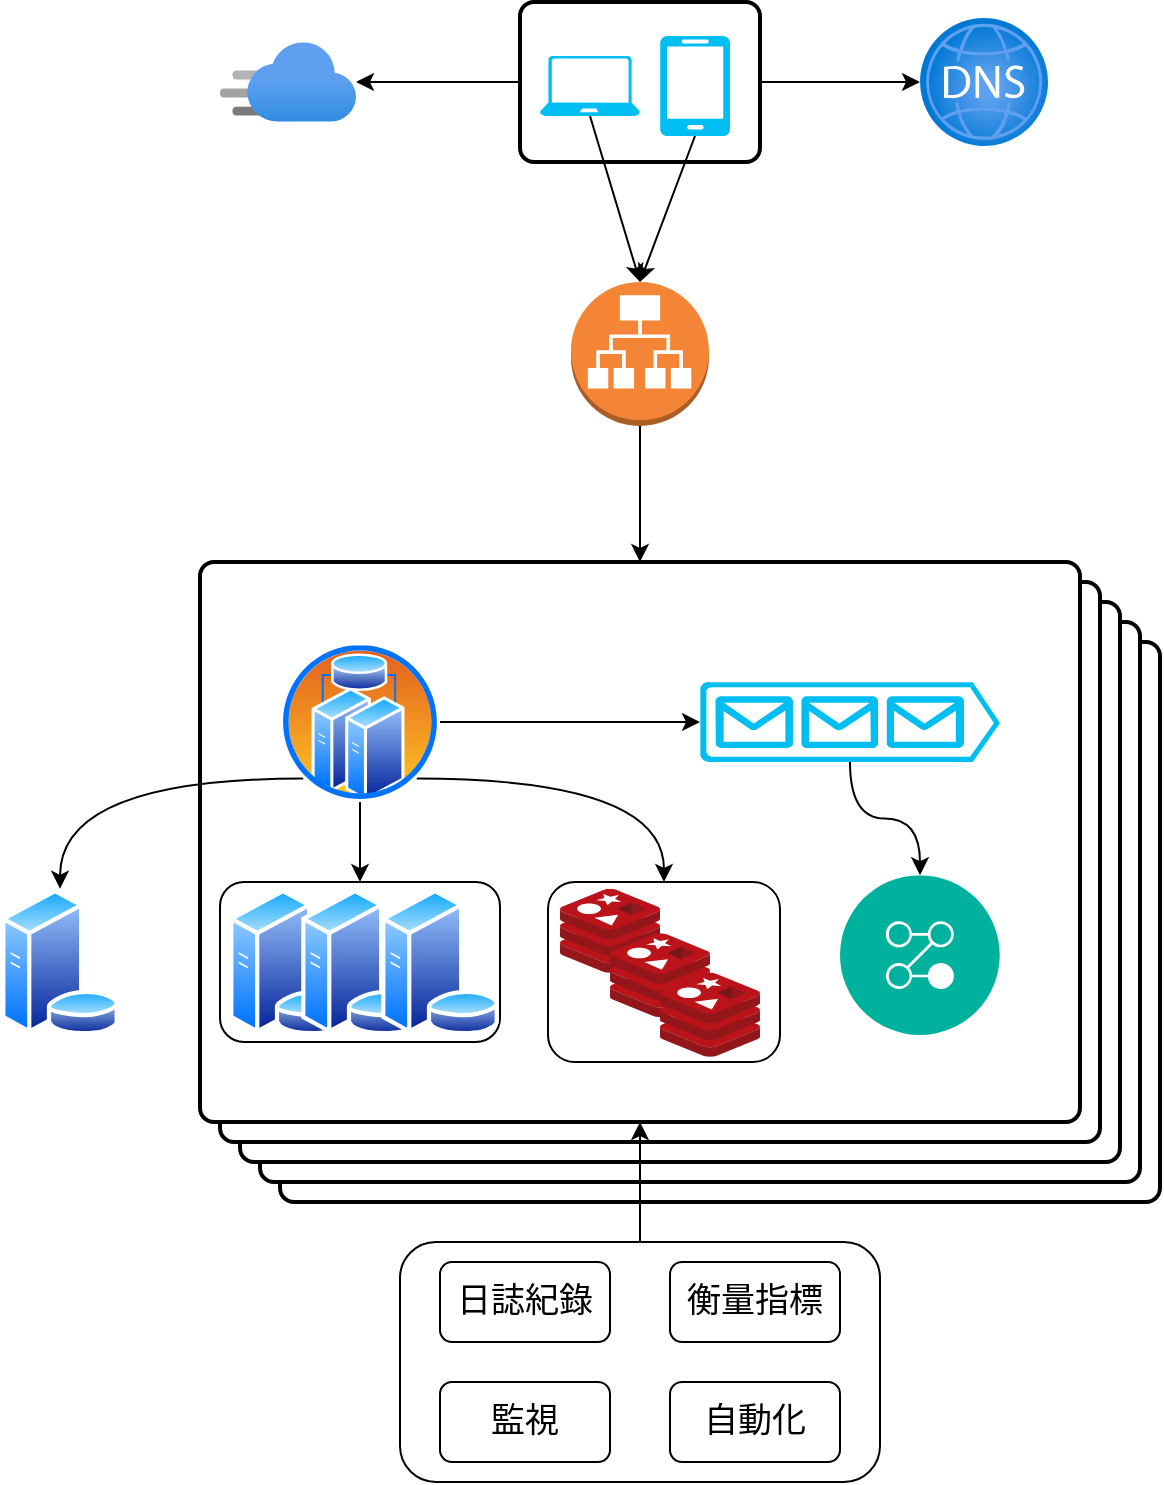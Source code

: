 <mxfile version="20.3.0" type="device"><diagram id="-lNawPOkEclW_R4DwCeI" name="第1頁"><mxGraphModel dx="858" dy="566" grid="1" gridSize="10" guides="1" tooltips="1" connect="1" arrows="1" fold="1" page="1" pageScale="1" pageWidth="827" pageHeight="1169" math="0" shadow="0"><root><mxCell id="0"/><mxCell id="1" parent="0"/><mxCell id="4SZuhqFZHOafdJlo6rXH-4" value="" style="rounded=1;whiteSpace=wrap;html=1;absoluteArcSize=1;arcSize=14;strokeWidth=2;" vertex="1" parent="1"><mxGeometry x="260" y="400" width="440" height="280" as="geometry"/></mxCell><mxCell id="4SZuhqFZHOafdJlo6rXH-3" value="" style="rounded=1;whiteSpace=wrap;html=1;absoluteArcSize=1;arcSize=14;strokeWidth=2;" vertex="1" parent="1"><mxGeometry x="250" y="390" width="440" height="280" as="geometry"/></mxCell><mxCell id="4SZuhqFZHOafdJlo6rXH-2" value="" style="rounded=1;whiteSpace=wrap;html=1;absoluteArcSize=1;arcSize=14;strokeWidth=2;" vertex="1" parent="1"><mxGeometry x="240" y="380" width="440" height="280" as="geometry"/></mxCell><mxCell id="4SZuhqFZHOafdJlo6rXH-1" value="" style="rounded=1;whiteSpace=wrap;html=1;absoluteArcSize=1;arcSize=14;strokeWidth=2;" vertex="1" parent="1"><mxGeometry x="230" y="370" width="440" height="280" as="geometry"/></mxCell><mxCell id="g9gYidOIiPqznqBxDtvG-24" value="" style="rounded=1;whiteSpace=wrap;html=1;absoluteArcSize=1;arcSize=14;strokeWidth=2;" parent="1" vertex="1"><mxGeometry x="220" y="360" width="440" height="280" as="geometry"/></mxCell><mxCell id="g9gYidOIiPqznqBxDtvG-1" value="" style="aspect=fixed;html=1;points=[];align=center;image;fontSize=12;image=img/lib/azure2/networking/DNS_Zones.svg;" parent="1" vertex="1"><mxGeometry x="580" y="88" width="64" height="64" as="geometry"/></mxCell><mxCell id="g9gYidOIiPqznqBxDtvG-2" value="" style="rounded=1;whiteSpace=wrap;html=1;absoluteArcSize=1;arcSize=14;strokeWidth=2;" parent="1" vertex="1"><mxGeometry x="380" y="80" width="120" height="80" as="geometry"/></mxCell><mxCell id="g9gYidOIiPqznqBxDtvG-3" value="" style="verticalLabelPosition=bottom;html=1;verticalAlign=top;align=center;strokeColor=none;fillColor=#00BEF2;shape=mxgraph.azure.mobile;pointerEvents=1;" parent="1" vertex="1"><mxGeometry x="450" y="97" width="35" height="50" as="geometry"/></mxCell><mxCell id="g9gYidOIiPqznqBxDtvG-4" value="" style="verticalLabelPosition=bottom;html=1;verticalAlign=top;align=center;strokeColor=none;fillColor=#00BEF2;shape=mxgraph.azure.laptop;pointerEvents=1;" parent="1" vertex="1"><mxGeometry x="390" y="107" width="50" height="30" as="geometry"/></mxCell><mxCell id="g9gYidOIiPqznqBxDtvG-5" value="" style="aspect=fixed;html=1;points=[];align=center;image;fontSize=12;image=img/lib/azure2/app_services/CDN_Profiles.svg;" parent="1" vertex="1"><mxGeometry x="230" y="100" width="68" height="40" as="geometry"/></mxCell><mxCell id="g9gYidOIiPqznqBxDtvG-28" style="edgeStyle=orthogonalEdgeStyle;rounded=0;orthogonalLoop=1;jettySize=auto;html=1;entryX=0.5;entryY=0;entryDx=0;entryDy=0;" parent="1" source="g9gYidOIiPqznqBxDtvG-18" target="g9gYidOIiPqznqBxDtvG-24" edge="1"><mxGeometry relative="1" as="geometry"/></mxCell><mxCell id="g9gYidOIiPqznqBxDtvG-18" value="" style="outlineConnect=0;dashed=0;verticalLabelPosition=bottom;verticalAlign=top;align=center;html=1;shape=mxgraph.aws3.application_load_balancer;fillColor=#F58536;gradientColor=none;" parent="1" vertex="1"><mxGeometry x="405.5" y="220" width="69" height="72" as="geometry"/></mxCell><mxCell id="g9gYidOIiPqznqBxDtvG-20" value="" style="endArrow=classic;html=1;rounded=0;exitX=0;exitY=0.5;exitDx=0;exitDy=0;" parent="1" source="g9gYidOIiPqznqBxDtvG-2" target="g9gYidOIiPqznqBxDtvG-5" edge="1"><mxGeometry width="50" height="50" relative="1" as="geometry"><mxPoint x="320" y="270" as="sourcePoint"/><mxPoint x="370" y="220" as="targetPoint"/></mxGeometry></mxCell><mxCell id="g9gYidOIiPqznqBxDtvG-21" value="" style="endArrow=classic;html=1;rounded=0;exitX=1;exitY=0.5;exitDx=0;exitDy=0;" parent="1" source="g9gYidOIiPqznqBxDtvG-2" target="g9gYidOIiPqznqBxDtvG-1" edge="1"><mxGeometry width="50" height="50" relative="1" as="geometry"><mxPoint x="310" y="260" as="sourcePoint"/><mxPoint x="360" y="210" as="targetPoint"/></mxGeometry></mxCell><mxCell id="g9gYidOIiPqznqBxDtvG-22" value="" style="endArrow=classic;html=1;rounded=0;exitX=0.5;exitY=1;exitDx=0;exitDy=0;exitPerimeter=0;entryX=0.5;entryY=0;entryDx=0;entryDy=0;entryPerimeter=0;" parent="1" source="g9gYidOIiPqznqBxDtvG-4" target="g9gYidOIiPqznqBxDtvG-18" edge="1"><mxGeometry width="50" height="50" relative="1" as="geometry"><mxPoint x="310" y="260" as="sourcePoint"/><mxPoint x="360" y="210" as="targetPoint"/></mxGeometry></mxCell><mxCell id="g9gYidOIiPqznqBxDtvG-23" value="" style="endArrow=classic;html=1;rounded=0;exitX=0.5;exitY=1;exitDx=0;exitDy=0;exitPerimeter=0;entryX=0.5;entryY=0;entryDx=0;entryDy=0;entryPerimeter=0;" parent="1" source="g9gYidOIiPqznqBxDtvG-3" target="g9gYidOIiPqznqBxDtvG-18" edge="1"><mxGeometry width="50" height="50" relative="1" as="geometry"><mxPoint x="550" y="280" as="sourcePoint"/><mxPoint x="600" y="230" as="targetPoint"/></mxGeometry></mxCell><mxCell id="g9gYidOIiPqznqBxDtvG-31" style="edgeStyle=orthogonalEdgeStyle;rounded=0;orthogonalLoop=1;jettySize=auto;html=1;entryX=0;entryY=0.5;entryDx=0;entryDy=0;entryPerimeter=0;" parent="1" source="g9gYidOIiPqznqBxDtvG-26" target="g9gYidOIiPqznqBxDtvG-27" edge="1"><mxGeometry relative="1" as="geometry"/></mxCell><mxCell id="g9gYidOIiPqznqBxDtvG-41" style="edgeStyle=orthogonalEdgeStyle;curved=1;orthogonalLoop=1;jettySize=auto;html=1;entryX=0.5;entryY=0;entryDx=0;entryDy=0;strokeColor=default;" parent="1" source="g9gYidOIiPqznqBxDtvG-26" target="g9gYidOIiPqznqBxDtvG-40" edge="1"><mxGeometry relative="1" as="geometry"/></mxCell><mxCell id="g9gYidOIiPqznqBxDtvG-51" style="edgeStyle=orthogonalEdgeStyle;orthogonalLoop=1;jettySize=auto;html=1;exitX=1;exitY=1;exitDx=0;exitDy=0;strokeColor=default;curved=1;" parent="1" source="g9gYidOIiPqznqBxDtvG-26" target="g9gYidOIiPqznqBxDtvG-50" edge="1"><mxGeometry relative="1" as="geometry"/></mxCell><mxCell id="g9gYidOIiPqznqBxDtvG-57" style="edgeStyle=orthogonalEdgeStyle;curved=1;orthogonalLoop=1;jettySize=auto;html=1;exitX=0;exitY=1;exitDx=0;exitDy=0;entryX=0.5;entryY=0;entryDx=0;entryDy=0;strokeColor=default;" parent="1" source="g9gYidOIiPqznqBxDtvG-26" target="g9gYidOIiPqznqBxDtvG-54" edge="1"><mxGeometry relative="1" as="geometry"/></mxCell><mxCell id="g9gYidOIiPqznqBxDtvG-26" value="" style="aspect=fixed;perimeter=ellipsePerimeter;html=1;align=center;shadow=0;dashed=0;spacingTop=3;image;image=img/lib/active_directory/cluster_server.svg;" parent="1" vertex="1"><mxGeometry x="260" y="400" width="80" height="80" as="geometry"/></mxCell><mxCell id="g9gYidOIiPqznqBxDtvG-36" style="edgeStyle=orthogonalEdgeStyle;orthogonalLoop=1;jettySize=auto;html=1;exitX=0.5;exitY=1;exitDx=0;exitDy=0;exitPerimeter=0;strokeColor=default;curved=1;" parent="1" source="g9gYidOIiPqznqBxDtvG-27" target="g9gYidOIiPqznqBxDtvG-32" edge="1"><mxGeometry relative="1" as="geometry"/></mxCell><mxCell id="g9gYidOIiPqznqBxDtvG-27" value="" style="verticalLabelPosition=bottom;html=1;verticalAlign=top;align=center;strokeColor=none;fillColor=#00BEF2;shape=mxgraph.azure.queue_generic;pointerEvents=1;" parent="1" vertex="1"><mxGeometry x="470" y="420" width="150" height="40" as="geometry"/></mxCell><mxCell id="g9gYidOIiPqznqBxDtvG-32" value="" style="aspect=fixed;perimeter=ellipsePerimeter;html=1;align=center;shadow=0;dashed=0;fontColor=#4277BB;labelBackgroundColor=#ffffff;fontSize=12;spacingTop=3;image;image=img/lib/ibm/management/process_management.svg;" parent="1" vertex="1"><mxGeometry x="540" y="516.59" width="80" height="80" as="geometry"/></mxCell><mxCell id="g9gYidOIiPqznqBxDtvG-40" value="" style="rounded=1;whiteSpace=wrap;html=1;" parent="1" vertex="1"><mxGeometry x="230" y="520.01" width="140" height="80" as="geometry"/></mxCell><mxCell id="g9gYidOIiPqznqBxDtvG-37" value="" style="aspect=fixed;perimeter=ellipsePerimeter;html=1;align=center;shadow=0;dashed=0;spacingTop=3;image;image=img/lib/active_directory/database_server.svg;" parent="1" vertex="1"><mxGeometry x="234" y="523.42" width="60" height="73.17" as="geometry"/></mxCell><mxCell id="g9gYidOIiPqznqBxDtvG-38" value="" style="aspect=fixed;perimeter=ellipsePerimeter;html=1;align=center;shadow=0;dashed=0;spacingTop=3;image;image=img/lib/active_directory/database_server.svg;" parent="1" vertex="1"><mxGeometry x="270" y="523.42" width="60" height="73.17" as="geometry"/></mxCell><mxCell id="g9gYidOIiPqznqBxDtvG-39" value="" style="aspect=fixed;perimeter=ellipsePerimeter;html=1;align=center;shadow=0;dashed=0;spacingTop=3;image;image=img/lib/active_directory/database_server.svg;" parent="1" vertex="1"><mxGeometry x="310" y="523.42" width="60" height="73.17" as="geometry"/></mxCell><mxCell id="g9gYidOIiPqznqBxDtvG-50" value="" style="rounded=1;whiteSpace=wrap;html=1;" parent="1" vertex="1"><mxGeometry x="394" y="520" width="116" height="90" as="geometry"/></mxCell><mxCell id="g9gYidOIiPqznqBxDtvG-45" value="" style="sketch=0;aspect=fixed;html=1;points=[];align=center;image;fontSize=12;image=img/lib/mscae/Cache_Redis_Product.svg;" parent="1" vertex="1"><mxGeometry x="400" y="523.42" width="50" height="42" as="geometry"/></mxCell><mxCell id="g9gYidOIiPqznqBxDtvG-48" value="" style="sketch=0;aspect=fixed;html=1;points=[];align=center;image;fontSize=12;image=img/lib/mscae/Cache_Redis_Product.svg;" parent="1" vertex="1"><mxGeometry x="425" y="545.59" width="50" height="42" as="geometry"/></mxCell><mxCell id="g9gYidOIiPqznqBxDtvG-49" value="" style="sketch=0;aspect=fixed;html=1;points=[];align=center;image;fontSize=12;image=img/lib/mscae/Cache_Redis_Product.svg;" parent="1" vertex="1"><mxGeometry x="450" y="565.42" width="50" height="42" as="geometry"/></mxCell><mxCell id="g9gYidOIiPqznqBxDtvG-54" value="" style="aspect=fixed;perimeter=ellipsePerimeter;html=1;align=center;shadow=0;dashed=0;spacingTop=3;image;image=img/lib/active_directory/database_server.svg;" parent="1" vertex="1"><mxGeometry x="120" y="523.42" width="60" height="73.17" as="geometry"/></mxCell><mxCell id="g9gYidOIiPqznqBxDtvG-63" style="edgeStyle=orthogonalEdgeStyle;curved=1;orthogonalLoop=1;jettySize=auto;html=1;entryX=0.5;entryY=1;entryDx=0;entryDy=0;strokeColor=default;fontSize=17;" parent="1" source="g9gYidOIiPqznqBxDtvG-62" target="g9gYidOIiPqznqBxDtvG-24" edge="1"><mxGeometry relative="1" as="geometry"/></mxCell><mxCell id="g9gYidOIiPqznqBxDtvG-62" value="" style="rounded=1;whiteSpace=wrap;html=1;fontSize=17;" parent="1" vertex="1"><mxGeometry x="320" y="700" width="240" height="120" as="geometry"/></mxCell><mxCell id="g9gYidOIiPqznqBxDtvG-58" value="&lt;font style=&quot;font-size: 17px;&quot;&gt;日誌紀錄&lt;/font&gt;" style="rounded=1;whiteSpace=wrap;html=1;" parent="1" vertex="1"><mxGeometry x="340" y="710" width="85" height="40" as="geometry"/></mxCell><mxCell id="g9gYidOIiPqznqBxDtvG-59" value="&lt;font style=&quot;font-size: 17px;&quot;&gt;衡量指標&lt;/font&gt;" style="rounded=1;whiteSpace=wrap;html=1;" parent="1" vertex="1"><mxGeometry x="455" y="710" width="85" height="40" as="geometry"/></mxCell><mxCell id="g9gYidOIiPqznqBxDtvG-60" value="&lt;font style=&quot;font-size: 17px;&quot;&gt;監視&lt;/font&gt;" style="rounded=1;whiteSpace=wrap;html=1;" parent="1" vertex="1"><mxGeometry x="340" y="770" width="85" height="40" as="geometry"/></mxCell><mxCell id="g9gYidOIiPqznqBxDtvG-61" value="&lt;span style=&quot;font-size: 17px;&quot;&gt;自動化&lt;/span&gt;" style="rounded=1;whiteSpace=wrap;html=1;" parent="1" vertex="1"><mxGeometry x="455" y="770" width="85" height="40" as="geometry"/></mxCell></root></mxGraphModel></diagram></mxfile>